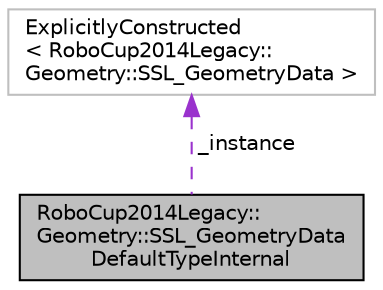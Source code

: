 digraph "RoboCup2014Legacy::Geometry::SSL_GeometryDataDefaultTypeInternal"
{
 // INTERACTIVE_SVG=YES
  edge [fontname="Helvetica",fontsize="10",labelfontname="Helvetica",labelfontsize="10"];
  node [fontname="Helvetica",fontsize="10",shape=record];
  Node1 [label="RoboCup2014Legacy::\lGeometry::SSL_GeometryData\lDefaultTypeInternal",height=0.2,width=0.4,color="black", fillcolor="grey75", style="filled", fontcolor="black"];
  Node2 -> Node1 [dir="back",color="darkorchid3",fontsize="10",style="dashed",label=" _instance" ,fontname="Helvetica"];
  Node2 [label="ExplicitlyConstructed\l\< RoboCup2014Legacy::\lGeometry::SSL_GeometryData \>",height=0.2,width=0.4,color="grey75", fillcolor="white", style="filled"];
}
